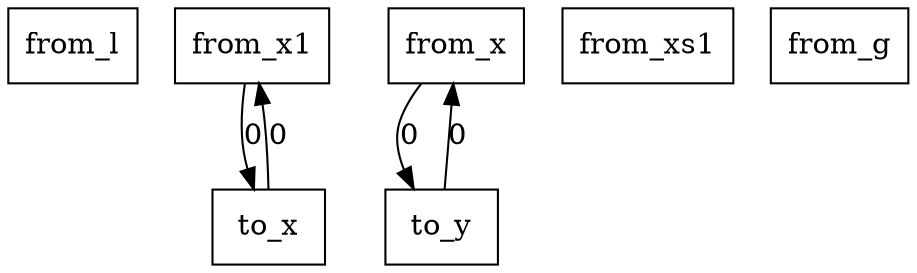 digraph {
    graph [rankdir=TB
          ,bgcolor=transparent];
    node [shape=box
         ,fillcolor=white
         ,style=filled];
    0 [label=<from_l>];
    1 [label=<from_x1>];
    2 [label=<from_x>];
    3 [label=<from_xs1>];
    4 [label=<from_g>];
    5 [label=<to_x>];
    6 [label=<to_y>];
    1 -> 5 [label=0];
    2 -> 6 [label=0];
    5 -> 1 [label=0];
    6 -> 2 [label=0];
}